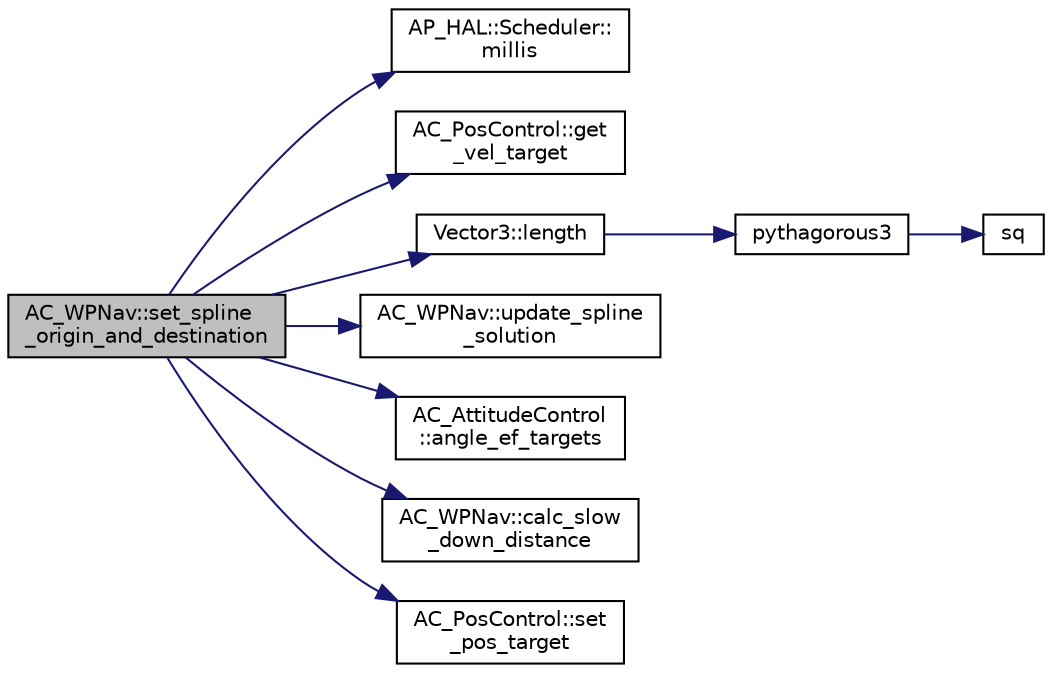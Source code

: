 digraph "AC_WPNav::set_spline_origin_and_destination"
{
 // INTERACTIVE_SVG=YES
  edge [fontname="Helvetica",fontsize="10",labelfontname="Helvetica",labelfontsize="10"];
  node [fontname="Helvetica",fontsize="10",shape=record];
  rankdir="LR";
  Node1 [label="AC_WPNav::set_spline\l_origin_and_destination",height=0.2,width=0.4,color="black", fillcolor="grey75", style="filled" fontcolor="black"];
  Node1 -> Node2 [color="midnightblue",fontsize="10",style="solid",fontname="Helvetica"];
  Node2 [label="AP_HAL::Scheduler::\lmillis",height=0.2,width=0.4,color="black", fillcolor="white", style="filled",URL="$classAP__HAL_1_1Scheduler.html#a26b68339fc68a562d8d3a1238d0ec8c1"];
  Node1 -> Node3 [color="midnightblue",fontsize="10",style="solid",fontname="Helvetica"];
  Node3 [label="AC_PosControl::get\l_vel_target",height=0.2,width=0.4,color="black", fillcolor="white", style="filled",URL="$classAC__PosControl.html#a96906c90e74171ac3fec93c512926207",tooltip="accessors for reporting "];
  Node1 -> Node4 [color="midnightblue",fontsize="10",style="solid",fontname="Helvetica"];
  Node4 [label="Vector3::length",height=0.2,width=0.4,color="black", fillcolor="white", style="filled",URL="$classVector3.html#ac1fd5514e368a1e1c2d13f71eda18345"];
  Node4 -> Node5 [color="midnightblue",fontsize="10",style="solid",fontname="Helvetica"];
  Node5 [label="pythagorous3",height=0.2,width=0.4,color="black", fillcolor="white", style="filled",URL="$AP__Math_8cpp.html#ac09c78b18c2ad21b9a04081f119f11c0"];
  Node5 -> Node6 [color="midnightblue",fontsize="10",style="solid",fontname="Helvetica"];
  Node6 [label="sq",height=0.2,width=0.4,color="black", fillcolor="white", style="filled",URL="$AP__Math_8cpp.html#a996fdbe87607543eef5dcb234f6bc017"];
  Node1 -> Node7 [color="midnightblue",fontsize="10",style="solid",fontname="Helvetica"];
  Node7 [label="AC_WPNav::update_spline\l_solution",height=0.2,width=0.4,color="black", fillcolor="white", style="filled",URL="$classAC__WPNav.html#a455f7b1102bc8e80f18ff80dc415d06d",tooltip="spline protected functions "];
  Node1 -> Node8 [color="midnightblue",fontsize="10",style="solid",fontname="Helvetica"];
  Node8 [label="AC_AttitudeControl\l::angle_ef_targets",height=0.2,width=0.4,color="black", fillcolor="white", style="filled",URL="$classAC__AttitudeControl.html#a499e08ec9f07960b93e6ac568a2d6149"];
  Node1 -> Node9 [color="midnightblue",fontsize="10",style="solid",fontname="Helvetica"];
  Node9 [label="AC_WPNav::calc_slow\l_down_distance",height=0.2,width=0.4,color="black", fillcolor="white", style="filled",URL="$classAC__WPNav.html#a4bbed458f180899ecffd17e508ddf408",tooltip="calc_slow_down_distance - calculates distance before waypoint that target point should begin to slow-..."];
  Node1 -> Node10 [color="midnightblue",fontsize="10",style="solid",fontname="Helvetica"];
  Node10 [label="AC_PosControl::set\l_pos_target",height=0.2,width=0.4,color="black", fillcolor="white", style="filled",URL="$classAC__PosControl.html#ad70a79da0c5dcde97ccf848b03e7356a",tooltip="set_pos_target in cm from home "];
}
